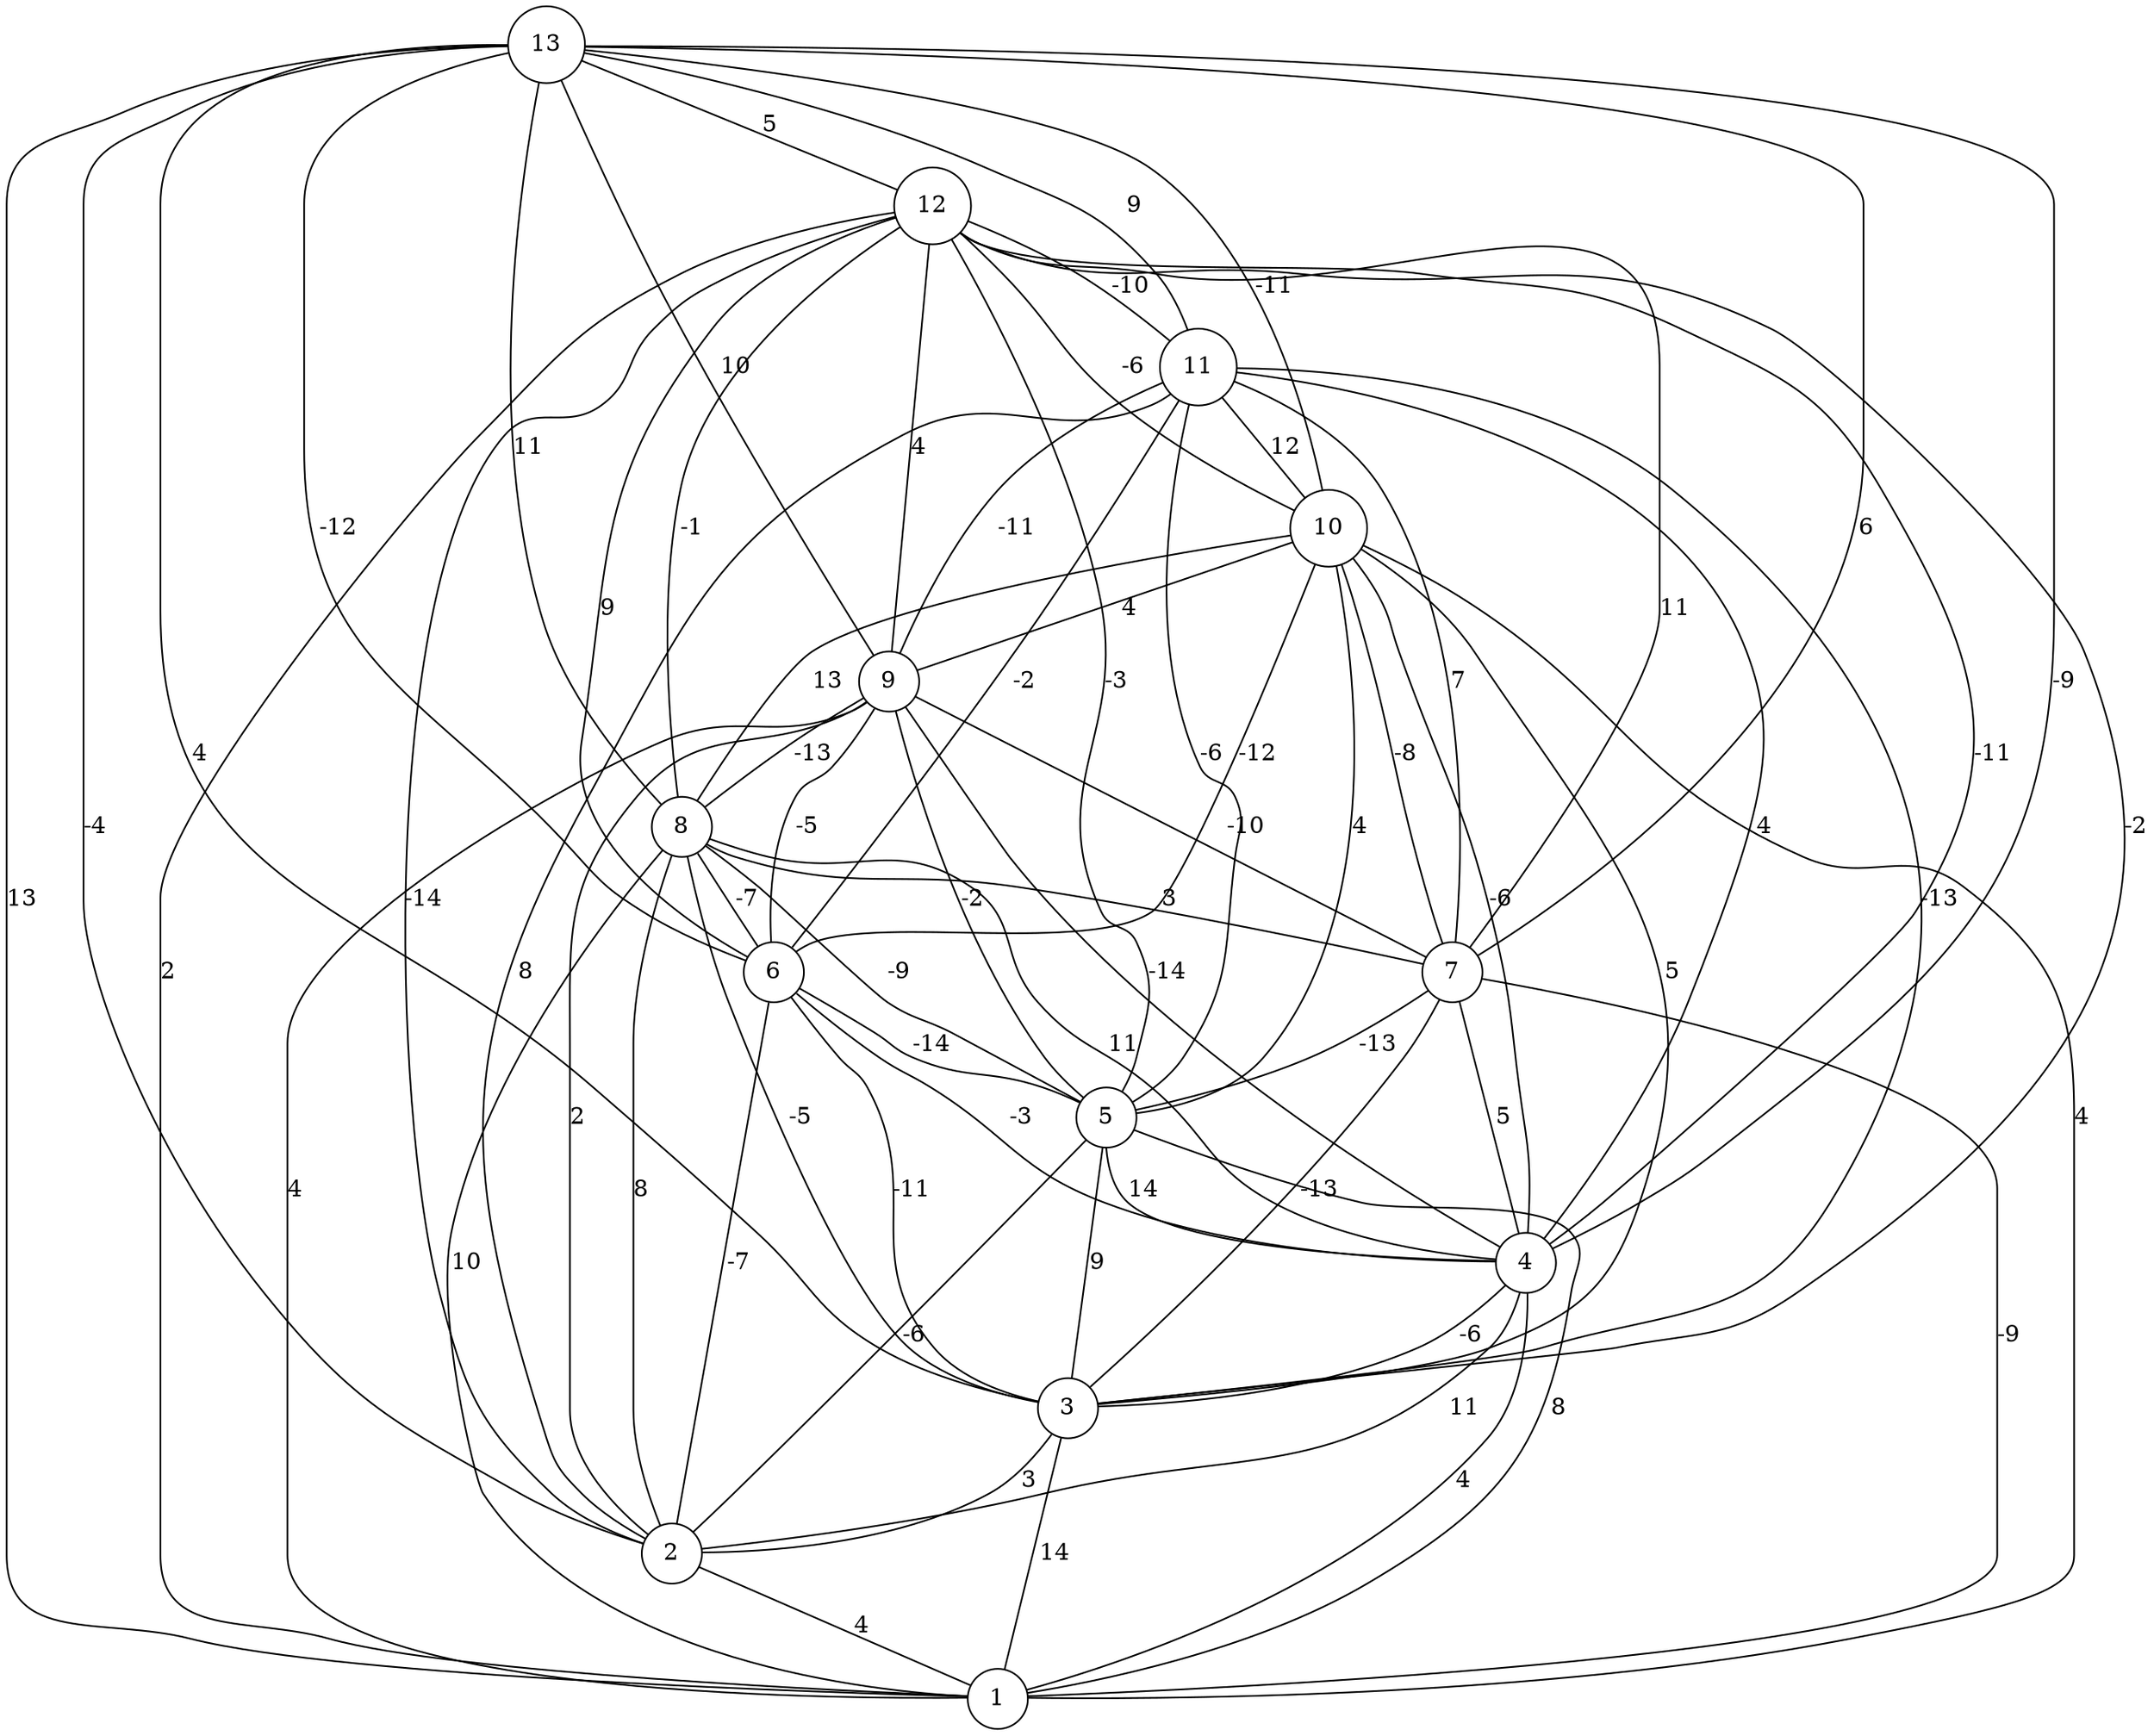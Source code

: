 graph { 
	 fontname="Helvetica,Arial,sans-serif" 
	 node [shape = circle]; 
	 13 -- 1 [label = "13"];
	 13 -- 2 [label = "-4"];
	 13 -- 3 [label = "4"];
	 13 -- 4 [label = "-9"];
	 13 -- 6 [label = "-12"];
	 13 -- 7 [label = "6"];
	 13 -- 8 [label = "11"];
	 13 -- 9 [label = "10"];
	 13 -- 10 [label = "-11"];
	 13 -- 11 [label = "9"];
	 13 -- 12 [label = "5"];
	 12 -- 1 [label = "2"];
	 12 -- 2 [label = "-14"];
	 12 -- 3 [label = "-2"];
	 12 -- 4 [label = "-11"];
	 12 -- 5 [label = "-3"];
	 12 -- 6 [label = "9"];
	 12 -- 7 [label = "11"];
	 12 -- 8 [label = "-1"];
	 12 -- 9 [label = "4"];
	 12 -- 10 [label = "-6"];
	 12 -- 11 [label = "-10"];
	 11 -- 2 [label = "8"];
	 11 -- 3 [label = "-13"];
	 11 -- 4 [label = "4"];
	 11 -- 5 [label = "-6"];
	 11 -- 6 [label = "-2"];
	 11 -- 7 [label = "7"];
	 11 -- 9 [label = "-11"];
	 11 -- 10 [label = "12"];
	 10 -- 1 [label = "4"];
	 10 -- 3 [label = "5"];
	 10 -- 4 [label = "-6"];
	 10 -- 5 [label = "4"];
	 10 -- 6 [label = "-12"];
	 10 -- 7 [label = "-8"];
	 10 -- 8 [label = "13"];
	 10 -- 9 [label = "4"];
	 9 -- 1 [label = "4"];
	 9 -- 2 [label = "2"];
	 9 -- 4 [label = "-14"];
	 9 -- 5 [label = "-2"];
	 9 -- 6 [label = "-5"];
	 9 -- 7 [label = "-10"];
	 9 -- 8 [label = "-13"];
	 8 -- 1 [label = "10"];
	 8 -- 2 [label = "8"];
	 8 -- 3 [label = "-5"];
	 8 -- 4 [label = "11"];
	 8 -- 5 [label = "-9"];
	 8 -- 6 [label = "-7"];
	 8 -- 7 [label = "3"];
	 7 -- 1 [label = "-9"];
	 7 -- 3 [label = "-13"];
	 7 -- 4 [label = "5"];
	 7 -- 5 [label = "-13"];
	 6 -- 2 [label = "-7"];
	 6 -- 3 [label = "-11"];
	 6 -- 4 [label = "-3"];
	 6 -- 5 [label = "-14"];
	 5 -- 1 [label = "8"];
	 5 -- 2 [label = "-6"];
	 5 -- 3 [label = "9"];
	 5 -- 4 [label = "14"];
	 4 -- 1 [label = "4"];
	 4 -- 2 [label = "11"];
	 4 -- 3 [label = "-6"];
	 3 -- 1 [label = "14"];
	 3 -- 2 [label = "3"];
	 2 -- 1 [label = "4"];
	 1;
	 2;
	 3;
	 4;
	 5;
	 6;
	 7;
	 8;
	 9;
	 10;
	 11;
	 12;
	 13;
}
